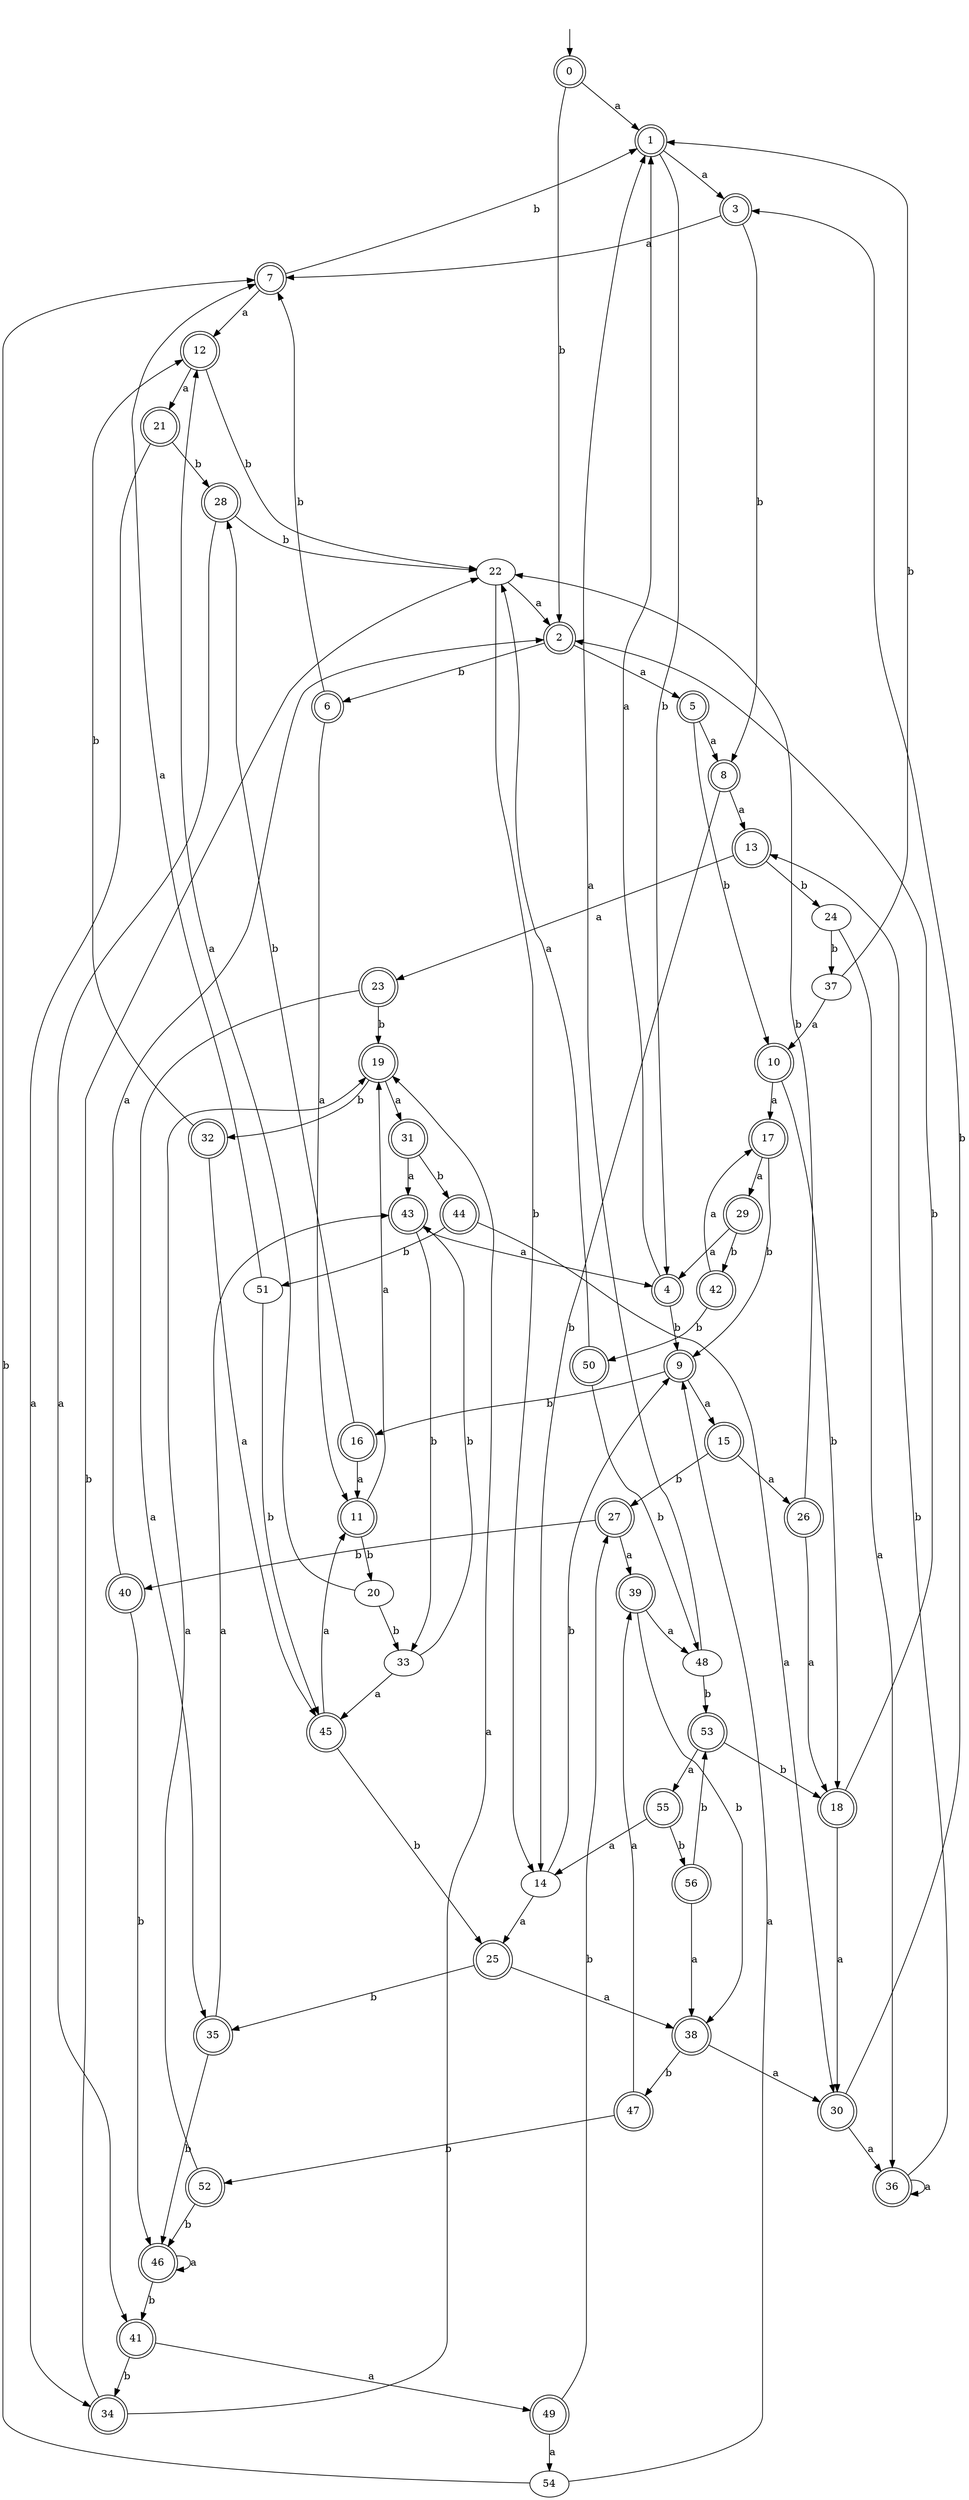 digraph RandomDFA {
  __start0 [label="", shape=none];
  __start0 -> 0 [label=""];
  0 [shape=circle] [shape=doublecircle]
  0 -> 1 [label="a"]
  0 -> 2 [label="b"]
  1 [shape=doublecircle]
  1 -> 3 [label="a"]
  1 -> 4 [label="b"]
  2 [shape=doublecircle]
  2 -> 5 [label="a"]
  2 -> 6 [label="b"]
  3 [shape=doublecircle]
  3 -> 7 [label="a"]
  3 -> 8 [label="b"]
  4 [shape=doublecircle]
  4 -> 1 [label="a"]
  4 -> 9 [label="b"]
  5 [shape=doublecircle]
  5 -> 8 [label="a"]
  5 -> 10 [label="b"]
  6 [shape=doublecircle]
  6 -> 11 [label="a"]
  6 -> 7 [label="b"]
  7 [shape=doublecircle]
  7 -> 12 [label="a"]
  7 -> 1 [label="b"]
  8 [shape=doublecircle]
  8 -> 13 [label="a"]
  8 -> 14 [label="b"]
  9 [shape=doublecircle]
  9 -> 15 [label="a"]
  9 -> 16 [label="b"]
  10 [shape=doublecircle]
  10 -> 17 [label="a"]
  10 -> 18 [label="b"]
  11 [shape=doublecircle]
  11 -> 19 [label="a"]
  11 -> 20 [label="b"]
  12 [shape=doublecircle]
  12 -> 21 [label="a"]
  12 -> 22 [label="b"]
  13 [shape=doublecircle]
  13 -> 23 [label="a"]
  13 -> 24 [label="b"]
  14
  14 -> 25 [label="a"]
  14 -> 9 [label="b"]
  15 [shape=doublecircle]
  15 -> 26 [label="a"]
  15 -> 27 [label="b"]
  16 [shape=doublecircle]
  16 -> 11 [label="a"]
  16 -> 28 [label="b"]
  17 [shape=doublecircle]
  17 -> 29 [label="a"]
  17 -> 9 [label="b"]
  18 [shape=doublecircle]
  18 -> 30 [label="a"]
  18 -> 2 [label="b"]
  19 [shape=doublecircle]
  19 -> 31 [label="a"]
  19 -> 32 [label="b"]
  20
  20 -> 12 [label="a"]
  20 -> 33 [label="b"]
  21 [shape=doublecircle]
  21 -> 34 [label="a"]
  21 -> 28 [label="b"]
  22
  22 -> 2 [label="a"]
  22 -> 14 [label="b"]
  23 [shape=doublecircle]
  23 -> 35 [label="a"]
  23 -> 19 [label="b"]
  24
  24 -> 36 [label="a"]
  24 -> 37 [label="b"]
  25 [shape=doublecircle]
  25 -> 38 [label="a"]
  25 -> 35 [label="b"]
  26 [shape=doublecircle]
  26 -> 18 [label="a"]
  26 -> 22 [label="b"]
  27 [shape=doublecircle]
  27 -> 39 [label="a"]
  27 -> 40 [label="b"]
  28 [shape=doublecircle]
  28 -> 41 [label="a"]
  28 -> 22 [label="b"]
  29 [shape=doublecircle]
  29 -> 4 [label="a"]
  29 -> 42 [label="b"]
  30 [shape=doublecircle]
  30 -> 36 [label="a"]
  30 -> 3 [label="b"]
  31 [shape=doublecircle]
  31 -> 43 [label="a"]
  31 -> 44 [label="b"]
  32 [shape=doublecircle]
  32 -> 45 [label="a"]
  32 -> 12 [label="b"]
  33
  33 -> 45 [label="a"]
  33 -> 43 [label="b"]
  34 [shape=doublecircle]
  34 -> 19 [label="a"]
  34 -> 22 [label="b"]
  35 [shape=doublecircle]
  35 -> 43 [label="a"]
  35 -> 46 [label="b"]
  36 [shape=doublecircle]
  36 -> 36 [label="a"]
  36 -> 13 [label="b"]
  37
  37 -> 10 [label="a"]
  37 -> 1 [label="b"]
  38 [shape=doublecircle]
  38 -> 30 [label="a"]
  38 -> 47 [label="b"]
  39 [shape=doublecircle]
  39 -> 48 [label="a"]
  39 -> 38 [label="b"]
  40 [shape=doublecircle]
  40 -> 2 [label="a"]
  40 -> 46 [label="b"]
  41 [shape=doublecircle]
  41 -> 49 [label="a"]
  41 -> 34 [label="b"]
  42 [shape=doublecircle]
  42 -> 17 [label="a"]
  42 -> 50 [label="b"]
  43 [shape=doublecircle]
  43 -> 4 [label="a"]
  43 -> 33 [label="b"]
  44 [shape=doublecircle]
  44 -> 30 [label="a"]
  44 -> 51 [label="b"]
  45 [shape=doublecircle]
  45 -> 11 [label="a"]
  45 -> 25 [label="b"]
  46 [shape=doublecircle]
  46 -> 46 [label="a"]
  46 -> 41 [label="b"]
  47 [shape=doublecircle]
  47 -> 39 [label="a"]
  47 -> 52 [label="b"]
  48
  48 -> 1 [label="a"]
  48 -> 53 [label="b"]
  49 [shape=doublecircle]
  49 -> 54 [label="a"]
  49 -> 27 [label="b"]
  50 [shape=doublecircle]
  50 -> 22 [label="a"]
  50 -> 48 [label="b"]
  51
  51 -> 7 [label="a"]
  51 -> 45 [label="b"]
  52 [shape=doublecircle]
  52 -> 19 [label="a"]
  52 -> 46 [label="b"]
  53 [shape=doublecircle]
  53 -> 55 [label="a"]
  53 -> 18 [label="b"]
  54
  54 -> 9 [label="a"]
  54 -> 7 [label="b"]
  55 [shape=doublecircle]
  55 -> 14 [label="a"]
  55 -> 56 [label="b"]
  56 [shape=doublecircle]
  56 -> 38 [label="a"]
  56 -> 53 [label="b"]
}
